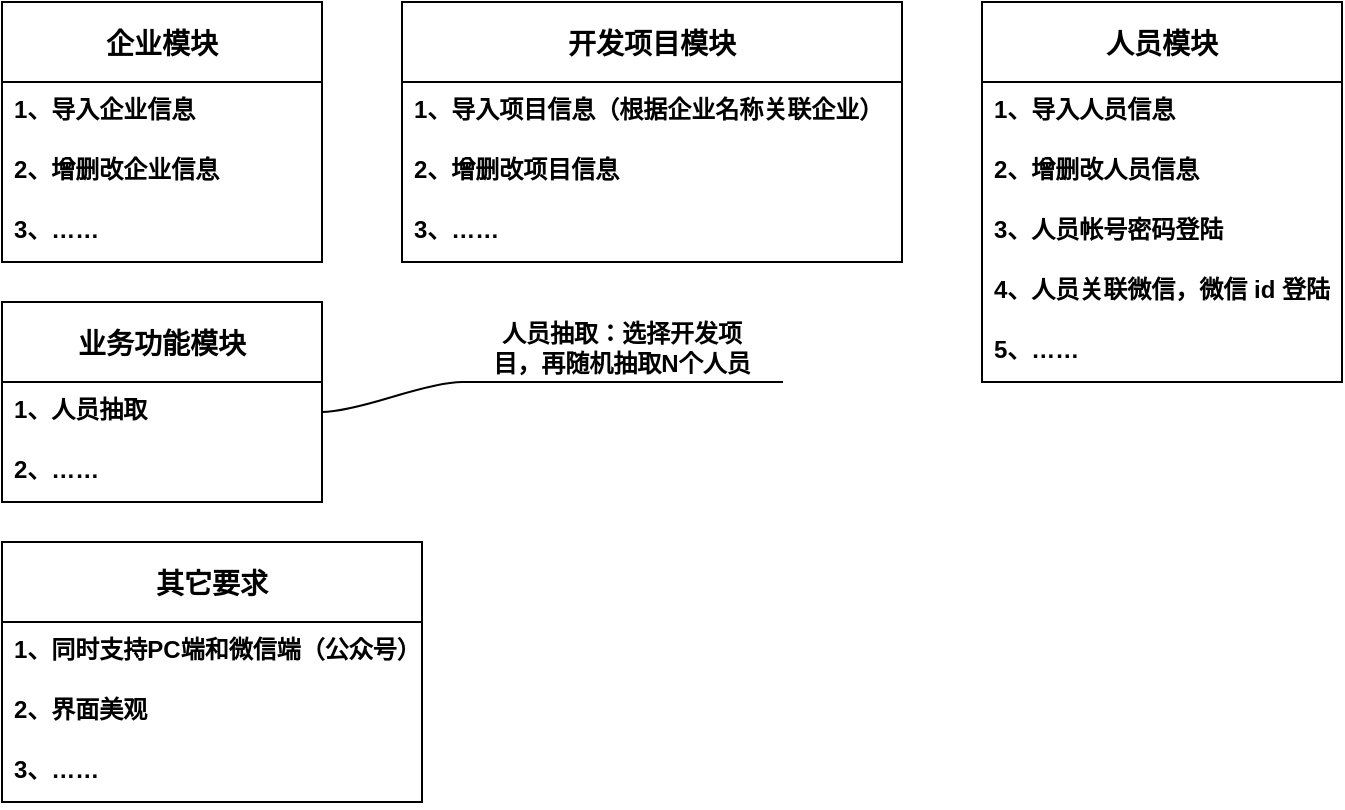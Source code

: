 <mxfile version="14.2.9" type="github"><diagram id="GA5bNd9SPiHMp6IKh70w" name="第 1 页"><mxGraphModel dx="694" dy="368" grid="1" gridSize="10" guides="1" tooltips="1" connect="1" arrows="1" fold="1" page="1" pageScale="1" pageWidth="827" pageHeight="1169" math="0" shadow="0"><root><mxCell id="0"/><mxCell id="1" parent="0"/><mxCell id="8Zqi-vMfeHV1QwQvYg_P-4" value="企业模块" style="swimlane;fontStyle=1;childLayout=stackLayout;horizontal=1;startSize=40;horizontalStack=0;resizeParent=1;resizeParentMax=0;resizeLast=0;collapsible=1;marginBottom=0;align=center;fontSize=14;" vertex="1" parent="1"><mxGeometry x="40" y="80" width="160" height="130" as="geometry"><mxRectangle x="90" y="100" width="50" height="26" as="alternateBounds"/></mxGeometry></mxCell><mxCell id="8Zqi-vMfeHV1QwQvYg_P-5" value="1、导入企业信息" style="text;strokeColor=none;fillColor=none;spacingLeft=4;spacingRight=4;overflow=hidden;rotatable=0;points=[[0,0.5],[1,0.5]];portConstraint=eastwest;fontSize=12;fontStyle=1" vertex="1" parent="8Zqi-vMfeHV1QwQvYg_P-4"><mxGeometry y="40" width="160" height="30" as="geometry"/></mxCell><mxCell id="8Zqi-vMfeHV1QwQvYg_P-6" value="2、增删改企业信息" style="text;strokeColor=none;fillColor=none;spacingLeft=4;spacingRight=4;overflow=hidden;rotatable=0;points=[[0,0.5],[1,0.5]];portConstraint=eastwest;fontSize=12;fontStyle=1" vertex="1" parent="8Zqi-vMfeHV1QwQvYg_P-4"><mxGeometry y="70" width="160" height="30" as="geometry"/></mxCell><mxCell id="8Zqi-vMfeHV1QwQvYg_P-7" value="3、……" style="text;strokeColor=none;fillColor=none;spacingLeft=4;spacingRight=4;overflow=hidden;rotatable=0;points=[[0,0.5],[1,0.5]];portConstraint=eastwest;fontSize=12;fontStyle=1" vertex="1" parent="8Zqi-vMfeHV1QwQvYg_P-4"><mxGeometry y="100" width="160" height="30" as="geometry"/></mxCell><mxCell id="8Zqi-vMfeHV1QwQvYg_P-21" value="开发项目模块" style="swimlane;fontStyle=1;childLayout=stackLayout;horizontal=1;startSize=40;horizontalStack=0;resizeParent=1;resizeParentMax=0;resizeLast=0;collapsible=1;marginBottom=0;align=center;fontSize=14;" vertex="1" parent="1"><mxGeometry x="240" y="80" width="250" height="130" as="geometry"/></mxCell><mxCell id="8Zqi-vMfeHV1QwQvYg_P-22" value="1、导入项目信息（根据企业名称关联企业）" style="text;strokeColor=none;fillColor=none;spacingLeft=4;spacingRight=4;overflow=hidden;rotatable=0;points=[[0,0.5],[1,0.5]];portConstraint=eastwest;fontSize=12;fontStyle=1" vertex="1" parent="8Zqi-vMfeHV1QwQvYg_P-21"><mxGeometry y="40" width="250" height="30" as="geometry"/></mxCell><mxCell id="8Zqi-vMfeHV1QwQvYg_P-23" value="2、增删改项目信息" style="text;strokeColor=none;fillColor=none;spacingLeft=4;spacingRight=4;overflow=hidden;rotatable=0;points=[[0,0.5],[1,0.5]];portConstraint=eastwest;fontSize=12;fontStyle=1" vertex="1" parent="8Zqi-vMfeHV1QwQvYg_P-21"><mxGeometry y="70" width="250" height="30" as="geometry"/></mxCell><mxCell id="8Zqi-vMfeHV1QwQvYg_P-24" value="3、……" style="text;strokeColor=none;fillColor=none;spacingLeft=4;spacingRight=4;overflow=hidden;rotatable=0;points=[[0,0.5],[1,0.5]];portConstraint=eastwest;fontSize=12;fontStyle=1" vertex="1" parent="8Zqi-vMfeHV1QwQvYg_P-21"><mxGeometry y="100" width="250" height="30" as="geometry"/></mxCell><mxCell id="8Zqi-vMfeHV1QwQvYg_P-30" value="人员模块" style="swimlane;fontStyle=1;childLayout=stackLayout;horizontal=1;startSize=40;horizontalStack=0;resizeParent=1;resizeParentMax=0;resizeLast=0;collapsible=1;marginBottom=0;align=center;fontSize=14;" vertex="1" parent="1"><mxGeometry x="530" y="80" width="180" height="190" as="geometry"><mxRectangle x="90" y="100" width="50" height="26" as="alternateBounds"/></mxGeometry></mxCell><mxCell id="8Zqi-vMfeHV1QwQvYg_P-31" value="1、导入人员信息" style="text;strokeColor=none;fillColor=none;spacingLeft=4;spacingRight=4;overflow=hidden;rotatable=0;points=[[0,0.5],[1,0.5]];portConstraint=eastwest;fontSize=12;fontStyle=1" vertex="1" parent="8Zqi-vMfeHV1QwQvYg_P-30"><mxGeometry y="40" width="180" height="30" as="geometry"/></mxCell><mxCell id="8Zqi-vMfeHV1QwQvYg_P-32" value="2、增删改人员信息" style="text;strokeColor=none;fillColor=none;spacingLeft=4;spacingRight=4;overflow=hidden;rotatable=0;points=[[0,0.5],[1,0.5]];portConstraint=eastwest;fontSize=12;fontStyle=1" vertex="1" parent="8Zqi-vMfeHV1QwQvYg_P-30"><mxGeometry y="70" width="180" height="30" as="geometry"/></mxCell><mxCell id="8Zqi-vMfeHV1QwQvYg_P-33" value="3、人员帐号密码登陆" style="text;strokeColor=none;fillColor=none;spacingLeft=4;spacingRight=4;overflow=hidden;rotatable=0;points=[[0,0.5],[1,0.5]];portConstraint=eastwest;fontSize=12;fontStyle=1" vertex="1" parent="8Zqi-vMfeHV1QwQvYg_P-30"><mxGeometry y="100" width="180" height="30" as="geometry"/></mxCell><mxCell id="8Zqi-vMfeHV1QwQvYg_P-34" value="4、人员关联微信，微信 id 登陆" style="text;strokeColor=none;fillColor=none;spacingLeft=4;spacingRight=4;overflow=hidden;rotatable=0;points=[[0,0.5],[1,0.5]];portConstraint=eastwest;fontSize=12;fontStyle=1" vertex="1" parent="8Zqi-vMfeHV1QwQvYg_P-30"><mxGeometry y="130" width="180" height="30" as="geometry"/></mxCell><mxCell id="8Zqi-vMfeHV1QwQvYg_P-35" value="5、……" style="text;strokeColor=none;fillColor=none;spacingLeft=4;spacingRight=4;overflow=hidden;rotatable=0;points=[[0,0.5],[1,0.5]];portConstraint=eastwest;fontSize=12;fontStyle=1" vertex="1" parent="8Zqi-vMfeHV1QwQvYg_P-30"><mxGeometry y="160" width="180" height="30" as="geometry"/></mxCell><mxCell id="8Zqi-vMfeHV1QwQvYg_P-40" value="业务功能模块" style="swimlane;fontStyle=1;childLayout=stackLayout;horizontal=1;startSize=40;horizontalStack=0;resizeParent=1;resizeParentMax=0;resizeLast=0;collapsible=1;marginBottom=0;align=center;fontSize=14;" vertex="1" parent="1"><mxGeometry x="40" y="230" width="160" height="100" as="geometry"><mxRectangle x="90" y="100" width="50" height="26" as="alternateBounds"/></mxGeometry></mxCell><mxCell id="8Zqi-vMfeHV1QwQvYg_P-41" value="1、人员抽取" style="text;strokeColor=none;fillColor=none;spacingLeft=4;spacingRight=4;overflow=hidden;rotatable=0;points=[[0,0.5],[1,0.5]];portConstraint=eastwest;fontSize=12;fontStyle=1" vertex="1" parent="8Zqi-vMfeHV1QwQvYg_P-40"><mxGeometry y="40" width="160" height="30" as="geometry"/></mxCell><mxCell id="8Zqi-vMfeHV1QwQvYg_P-45" value="2、……" style="text;strokeColor=none;fillColor=none;spacingLeft=4;spacingRight=4;overflow=hidden;rotatable=0;points=[[0,0.5],[1,0.5]];portConstraint=eastwest;fontSize=12;fontStyle=1" vertex="1" parent="8Zqi-vMfeHV1QwQvYg_P-40"><mxGeometry y="70" width="160" height="30" as="geometry"/></mxCell><mxCell id="8Zqi-vMfeHV1QwQvYg_P-66" value="人员抽取：选择开发项&lt;br&gt;目，再随机抽取N个人员" style="whiteSpace=wrap;html=1;shape=partialRectangle;top=0;left=0;bottom=1;right=0;points=[[0,1],[1,1]];fillColor=none;align=center;verticalAlign=bottom;routingCenterY=0.5;snapToPoint=1;recursiveResize=0;autosize=1;treeFolding=1;treeMoving=1;newEdgeStyle={&quot;edgeStyle&quot;:&quot;entityRelationEdgeStyle&quot;,&quot;startArrow&quot;:&quot;none&quot;,&quot;endArrow&quot;:&quot;none&quot;,&quot;segment&quot;:10,&quot;curved&quot;:1};fontStyle=1" vertex="1" parent="1"><mxGeometry x="270" y="240" width="160" height="30" as="geometry"/></mxCell><mxCell id="8Zqi-vMfeHV1QwQvYg_P-67" value="" style="edgeStyle=entityRelationEdgeStyle;startArrow=none;endArrow=none;segment=10;curved=1;fontStyle=1" edge="1" target="8Zqi-vMfeHV1QwQvYg_P-66" parent="1" source="8Zqi-vMfeHV1QwQvYg_P-41"><mxGeometry relative="1" as="geometry"><mxPoint x="220" y="320" as="sourcePoint"/></mxGeometry></mxCell><mxCell id="8Zqi-vMfeHV1QwQvYg_P-72" value="其它要求" style="swimlane;fontStyle=1;childLayout=stackLayout;horizontal=1;startSize=40;horizontalStack=0;resizeParent=1;resizeParentMax=0;resizeLast=0;collapsible=1;marginBottom=0;align=center;fontSize=14;" vertex="1" parent="1"><mxGeometry x="40" y="350" width="210" height="130" as="geometry"><mxRectangle x="90" y="100" width="50" height="26" as="alternateBounds"/></mxGeometry></mxCell><mxCell id="8Zqi-vMfeHV1QwQvYg_P-73" value="1、同时支持PC端和微信端（公众号）" style="text;strokeColor=none;fillColor=none;spacingLeft=4;spacingRight=4;overflow=hidden;rotatable=0;points=[[0,0.5],[1,0.5]];portConstraint=eastwest;fontSize=12;fontStyle=1" vertex="1" parent="8Zqi-vMfeHV1QwQvYg_P-72"><mxGeometry y="40" width="210" height="30" as="geometry"/></mxCell><mxCell id="8Zqi-vMfeHV1QwQvYg_P-74" value="2、界面美观" style="text;strokeColor=none;fillColor=none;spacingLeft=4;spacingRight=4;overflow=hidden;rotatable=0;points=[[0,0.5],[1,0.5]];portConstraint=eastwest;fontSize=12;fontStyle=1" vertex="1" parent="8Zqi-vMfeHV1QwQvYg_P-72"><mxGeometry y="70" width="210" height="30" as="geometry"/></mxCell><mxCell id="8Zqi-vMfeHV1QwQvYg_P-75" value="3、……" style="text;strokeColor=none;fillColor=none;spacingLeft=4;spacingRight=4;overflow=hidden;rotatable=0;points=[[0,0.5],[1,0.5]];portConstraint=eastwest;fontSize=12;fontStyle=1" vertex="1" parent="8Zqi-vMfeHV1QwQvYg_P-72"><mxGeometry y="100" width="210" height="30" as="geometry"/></mxCell></root></mxGraphModel></diagram></mxfile>